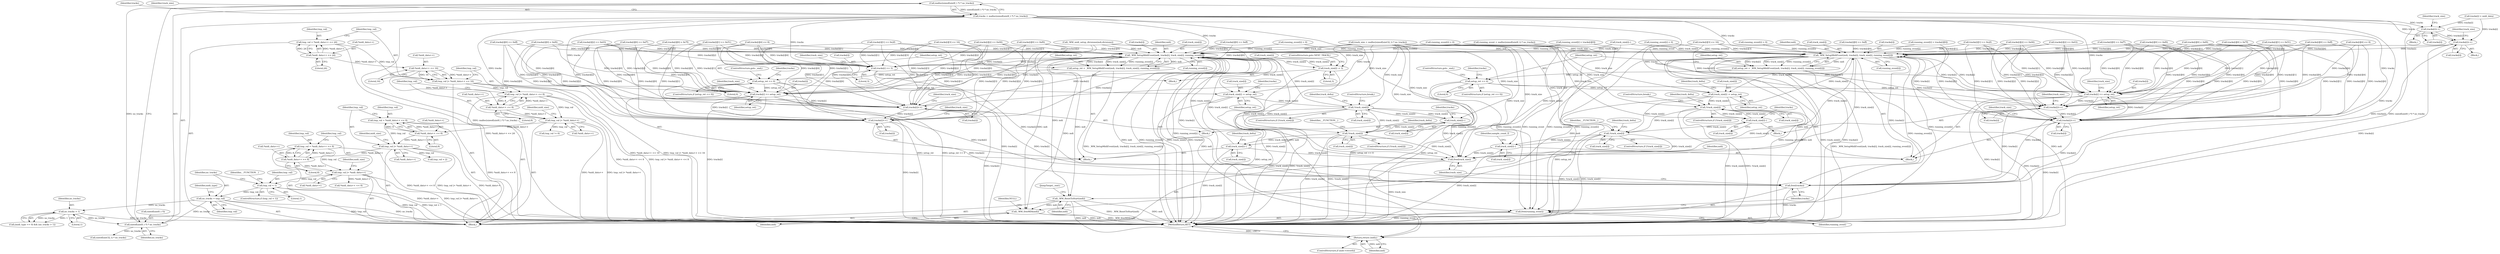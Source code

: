 digraph "0_wildmidi_660b513d99bced8783a4a5984ac2f742c74ebbdd_1@API" {
"1000398" [label="(Call,malloc(sizeof(uint8_t *) * no_tracks))"];
"1000399" [label="(Call,sizeof(uint8_t *) * no_tracks)"];
"1000337" [label="(Call,no_tracks = tmp_val)"];
"1000325" [label="(Call,tmp_val < 1)"];
"1000316" [label="(Call,tmp_val |= *midi_data++)"];
"1000309" [label="(Call,tmp_val = *midi_data++ << 8)"];
"1000311" [label="(Call,*midi_data++ << 8)"];
"1000285" [label="(Call,tmp_val |= *midi_data++)"];
"1000278" [label="(Call,tmp_val = *midi_data++ << 8)"];
"1000280" [label="(Call,*midi_data++ << 8)"];
"1000257" [label="(Call,tmp_val |= *midi_data++)"];
"1000250" [label="(Call,tmp_val |= *midi_data++ << 8)"];
"1000243" [label="(Call,tmp_val |= *midi_data++ << 16)"];
"1000236" [label="(Call,tmp_val = *midi_data++ << 24)"];
"1000238" [label="(Call,*midi_data++ << 24)"];
"1000245" [label="(Call,*midi_data++ << 16)"];
"1000252" [label="(Call,*midi_data++ << 8)"];
"1000345" [label="(Call,no_tracks > 1)"];
"1000396" [label="(Call,tracks = malloc(sizeof(uint8_t *) * no_tracks))"];
"1000617" [label="(Call,tracks[i]++)"];
"1000641" [label="(Call,tracks[i]++)"];
"1000784" [label="(Call,_WM_SetupMidiEvent(mdi, tracks[i], track_size[i], running_event[i]))"];
"1000782" [label="(Call,setup_ret = _WM_SetupMidiEvent(mdi, tracks[i], track_size[i], running_event[i]))"];
"1000796" [label="(Call,setup_ret == 0)"];
"1000955" [label="(Call,tracks[i] += setup_ret)"];
"1000997" [label="(Call,tracks[i]++)"];
"1001040" [label="(Call,tracks[i]++)"];
"1001519" [label="(Call,free(tracks))"];
"1000960" [label="(Call,track_size[i] -= setup_ret)"];
"1000976" [label="(Call,!track_size[i])"];
"1001001" [label="(Call,track_size[i]--)"];
"1001012" [label="(Call,!track_size[i])"];
"1001044" [label="(Call,track_size[i]--)"];
"1001521" [label="(Call,free(track_size))"];
"1000884" [label="(Call,tracks[i] += 3)"];
"1000889" [label="(Call,track_size[i] -= 3)"];
"1001508" [label="(Call,_WM_ResetToStart(mdi))"];
"1001527" [label="(Return,return (mdi);)"];
"1001529" [label="(Call,_WM_freeMDI(mdi))"];
"1001517" [label="(Call,free(running_event))"];
"1001147" [label="(Call,_WM_SetupMidiEvent(mdi, tracks[i], track_size[i], running_event[i]))"];
"1001145" [label="(Call,setup_ret = _WM_SetupMidiEvent(mdi, tracks[i], track_size[i], running_event[i]))"];
"1001159" [label="(Call,setup_ret == 0)"];
"1001306" [label="(Call,tracks[i] += setup_ret)"];
"1001353" [label="(Call,tracks[i]++)"];
"1001396" [label="(Call,tracks[i]++)"];
"1001311" [label="(Call,track_size[i] -= setup_ret)"];
"1001332" [label="(Call,!track_size[i])"];
"1001357" [label="(Call,track_size[i]--)"];
"1001368" [label="(Call,!track_size[i])"];
"1001400" [label="(Call,track_size[i]--)"];
"1000869" [label="(Call,tracks[i][2] == 0x00)"];
"1000263" [label="(Identifier,midi_size)"];
"1001519" [label="(Call,free(tracks))"];
"1001525" [label="(Identifier,mdi)"];
"1001160" [label="(Identifier,setup_ret)"];
"1001312" [label="(Call,track_size[i])"];
"1000249" [label="(Literal,16)"];
"1000245" [label="(Call,*midi_data++ << 16)"];
"1000393" [label="(Call,_WM_midi_setup_divisions(mdi,divisions))"];
"1000645" [label="(Call,track_size[i]--)"];
"1000960" [label="(Call,track_size[i] -= setup_ret)"];
"1001147" [label="(Call,_WM_SetupMidiEvent(mdi, tracks[i], track_size[i], running_event[i]))"];
"1000257" [label="(Call,tmp_val |= *midi_data++)"];
"1000250" [label="(Call,tmp_val |= *midi_data++ << 8)"];
"1001201" [label="(Call,tracks[i][0] == 0xf7)"];
"1000618" [label="(Call,tracks[i])"];
"1000280" [label="(Call,*midi_data++ << 8)"];
"1001520" [label="(Identifier,tracks)"];
"1000406" [label="(Call,sizeof(uint32_t) * no_tracks)"];
"1001148" [label="(Identifier,mdi)"];
"1001530" [label="(Identifier,mdi)"];
"1000266" [label="(Call,tmp_val != 6)"];
"1001152" [label="(Call,track_size[i])"];
"1001527" [label="(Return,return (mdi);)"];
"1001333" [label="(Call,track_size[i])"];
"1001358" [label="(Call,track_size[i])"];
"1000291" [label="(Identifier,midi_size)"];
"1000831" [label="(Call,tracks[i][0] == 0xf0)"];
"1001217" [label="(Call,tracks[i][0] == 0xff)"];
"1000281" [label="(Call,*midi_data++)"];
"1001149" [label="(Call,tracks[i])"];
"1001050" [label="(Identifier,track_delta)"];
"1000795" [label="(ControlStructure,if (setup_ret == 0))"];
"1001026" [label="(Identifier,track_delta)"];
"1000345" [label="(Call,no_tracks > 1)"];
"1000854" [label="(Call,tracks[i][0] == 0xff)"];
"1000396" [label="(Call,tracks = malloc(sizeof(uint8_t *) * no_tracks))"];
"1000398" [label="(Call,malloc(sizeof(uint8_t *) * no_tracks))"];
"1000312" [label="(Call,*midi_data++)"];
"1000239" [label="(Call,*midi_data++)"];
"1001257" [label="(Call,tracks[i][1] == 0x51)"];
"1000278" [label="(Call,tmp_val = *midi_data++ << 8)"];
"1000898" [label="(Call,tracks[i][0] == 0xff)"];
"1000964" [label="(Identifier,setup_ret)"];
"1001523" [label="(ControlStructure,if (mdi->reverb))"];
"1000327" [label="(Literal,1)"];
"1000876" [label="(Block,)"];
"1001400" [label="(Call,track_size[i]--)"];
"1000789" [label="(Call,track_size[i])"];
"1001405" [label="(Identifier,sample_count_f)"];
"1000805" [label="(Identifier,tracks)"];
"1001012" [label="(Call,!track_size[i])"];
"1000123" [label="(Block,)"];
"1001144" [label="(Block,)"];
"1000974" [label="(Block,)"];
"1001018" [label="(Identifier,__FUNCTION__)"];
"1001310" [label="(Identifier,setup_ret)"];
"1001509" [label="(Identifier,mdi)"];
"1000959" [label="(Identifier,setup_ret)"];
"1000243" [label="(Call,tmp_val |= *midi_data++ << 16)"];
"1000961" [label="(Call,track_size[i])"];
"1001264" [label="(Call,tracks[i][2] == 0x03)"];
"1001396" [label="(Call,tracks[i]++)"];
"1000913" [label="(Call,tracks[i][2] == 0x03)"];
"1001040" [label="(Call,tracks[i]++)"];
"1000294" [label="(Call,tmp_val > 2)"];
"1001521" [label="(Call,free(track_size))"];
"1001163" [label="(ControlStructure,goto _end;)"];
"1000782" [label="(Call,setup_ret = _WM_SetupMidiEvent(mdi, tracks[i], track_size[i], running_event[i]))"];
"1000286" [label="(Identifier,tmp_val)"];
"1000784" [label="(Call,_WM_SetupMidiEvent(mdi, tracks[i], track_size[i], running_event[i]))"];
"1000811" [label="(Call,tracks[i][0] < 0xf0)"];
"1001138" [label="(Call,running_event[i] = 0)"];
"1001354" [label="(Call,tracks[i])"];
"1001339" [label="(Identifier,track_delta)"];
"1001311" [label="(Call,track_size[i] -= setup_ret)"];
"1000647" [label="(Identifier,track_size)"];
"1000339" [label="(Identifier,tmp_val)"];
"1000236" [label="(Call,tmp_val = *midi_data++ << 24)"];
"1000309" [label="(Call,tmp_val = *midi_data++ << 8)"];
"1001155" [label="(Call,running_event[i])"];
"1000889" [label="(Call,track_size[i] -= 3)"];
"1001533" [label="(MethodReturn,RET)"];
"1000318" [label="(Call,*midi_data++)"];
"1000862" [label="(Call,tracks[i][1] == 0x2f)"];
"1000617" [label="(Call,tracks[i]++)"];
"1001528" [label="(Identifier,mdi)"];
"1001161" [label="(Literal,0)"];
"1000359" [label="(Call,*midi_data++ << 8)"];
"1000346" [label="(Identifier,no_tracks)"];
"1000399" [label="(Call,sizeof(uint8_t *) * no_tracks)"];
"1000284" [label="(Literal,8)"];
"1001307" [label="(Call,tracks[i])"];
"1000343" [label="(Identifier,midi_type)"];
"1000287" [label="(Call,*midi_data++)"];
"1001529" [label="(Call,_WM_freeMDI(mdi))"];
"1000259" [label="(Call,*midi_data++)"];
"1001397" [label="(Call,tracks[i])"];
"1001401" [label="(Call,track_size[i])"];
"1000797" [label="(Identifier,setup_ret)"];
"1001174" [label="(Call,tracks[i][0] < 0xf0)"];
"1000244" [label="(Identifier,tmp_val)"];
"1000237" [label="(Identifier,tmp_val)"];
"1000846" [label="(Call,running_event[i] = 0)"];
"1000906" [label="(Call,tracks[i][1] == 0x51)"];
"1001306" [label="(Call,tracks[i] += setup_ret)"];
"1000975" [label="(ControlStructure,if (!track_size[i]))"];
"1001045" [label="(Call,track_size[i])"];
"1001165" [label="(Call,tracks[i][0] > 0x7f)"];
"1000890" [label="(Call,track_size[i])"];
"1000251" [label="(Identifier,tmp_val)"];
"1001249" [label="(Call,tracks[i][0] == 0xff)"];
"1000324" [label="(ControlStructure,if (tmp_val < 1))"];
"1000403" [label="(Call,track_size = malloc(sizeof(uint32_t) * no_tracks))"];
"1001283" [label="(Call,tracks[i][4] << 8)"];
"1001159" [label="(Call,setup_ret == 0)"];
"1000792" [label="(Call,running_event[i])"];
"1001359" [label="(Identifier,track_size)"];
"1001041" [label="(Call,tracks[i])"];
"1000311" [label="(Call,*midi_data++ << 8)"];
"1001364" [label="(Identifier,tracks)"];
"1001368" [label="(Call,!track_size[i])"];
"1000424" [label="(Call,running_event = malloc(sizeof(uint8_t) * no_tracks))"];
"1001331" [label="(ControlStructure,if (!track_size[i]))"];
"1001001" [label="(Call,track_size[i]--)"];
"1000315" [label="(Literal,8)"];
"1000279" [label="(Identifier,tmp_val)"];
"1000317" [label="(Identifier,tmp_val)"];
"1000786" [label="(Call,tracks[i])"];
"1000800" [label="(ControlStructure,goto _end;)"];
"1000798" [label="(Literal,0)"];
"1001046" [label="(Identifier,track_size)"];
"1001275" [label="(Call,tracks[i][3] << 16)"];
"1000641" [label="(Call,tracks[i]++)"];
"1001510" [label="(JumpTarget,_end:)"];
"1000642" [label="(Call,tracks[i])"];
"1001044" [label="(Call,track_size[i]--)"];
"1000891" [label="(Identifier,track_size)"];
"1000256" [label="(Literal,8)"];
"1000330" [label="(Identifier,__FUNCTION__)"];
"1000338" [label="(Identifier,no_tracks)"];
"1000322" [label="(Identifier,midi_size)"];
"1000888" [label="(Literal,3)"];
"1000443" [label="(Block,)"];
"1000783" [label="(Identifier,setup_ret)"];
"1000956" [label="(Call,tracks[i])"];
"1001532" [label="(Identifier,NULL)"];
"1001313" [label="(Identifier,track_size)"];
"1000583" [label="(Call,running_event[i] = 0)"];
"1000600" [label="(Block,)"];
"1000310" [label="(Identifier,tmp_val)"];
"1001318" [label="(Identifier,track_delta)"];
"1000819" [label="(Call,running_event[i] = tracks[i][0])"];
"1001382" [label="(Identifier,track_delta)"];
"1001332" [label="(Call,!track_size[i])"];
"1001402" [label="(Identifier,track_size)"];
"1001146" [label="(Identifier,setup_ret)"];
"1000983" [label="(Identifier,track_delta)"];
"1001225" [label="(Call,tracks[i][1] == 0x2f)"];
"1000932" [label="(Call,tracks[i][4] << 8)"];
"1001002" [label="(Call,track_size[i])"];
"1000325" [label="(Call,tmp_val < 1)"];
"1000796" [label="(Call,setup_ret == 0)"];
"1000977" [label="(Call,track_size[i])"];
"1000253" [label="(Call,*midi_data++)"];
"1001336" [label="(ControlStructure,break;)"];
"1001315" [label="(Identifier,setup_ret)"];
"1001357" [label="(Call,track_size[i]--)"];
"1001517" [label="(Call,free(running_event))"];
"1001330" [label="(Block,)"];
"1001518" [label="(Identifier,running_event)"];
"1000246" [label="(Call,*midi_data++)"];
"1001168" [label="(Identifier,tracks)"];
"1000969" [label="(Identifier,tracks)"];
"1000397" [label="(Identifier,tracks)"];
"1000781" [label="(Block,)"];
"1000623" [label="(Identifier,track_size)"];
"1000976" [label="(Call,!track_size[i])"];
"1000326" [label="(Identifier,tmp_val)"];
"1001232" [label="(Call,tracks[i][2] == 0x00)"];
"1001367" [label="(ControlStructure,if (!track_size[i]))"];
"1000980" [label="(ControlStructure,break;)"];
"1000894" [label="(ControlStructure,goto NEXT_TRACK;)"];
"1000785" [label="(Identifier,mdi)"];
"1000562" [label="(Call,tracks[i] = midi_data)"];
"1001158" [label="(ControlStructure,if (setup_ret == 0))"];
"1000924" [label="(Call,tracks[i][3] << 16)"];
"1001194" [label="(Call,tracks[i][0] == 0xf0)"];
"1000402" [label="(Identifier,no_tracks)"];
"1000884" [label="(Call,tracks[i] += 3)"];
"1000893" [label="(Literal,3)"];
"1000838" [label="(Call,tracks[i][0] == 0xf7)"];
"1001013" [label="(Call,track_size[i])"];
"1001008" [label="(Identifier,tracks)"];
"1000242" [label="(Literal,24)"];
"1000802" [label="(Call,tracks[i][0] > 0x7f)"];
"1000962" [label="(Identifier,track_size)"];
"1000258" [label="(Identifier,tmp_val)"];
"1000885" [label="(Call,tracks[i])"];
"1000404" [label="(Identifier,track_size)"];
"1001508" [label="(Call,_WM_ResetToStart(mdi))"];
"1000341" [label="(Call,(midi_type == 0) && (no_tracks > 1))"];
"1001011" [label="(ControlStructure,if (!track_size[i]))"];
"1001374" [label="(Identifier,__FUNCTION__)"];
"1001182" [label="(Call,running_event[i] = tracks[i][0])"];
"1000238" [label="(Call,*midi_data++ << 24)"];
"1001353" [label="(Call,tracks[i]++)"];
"1000400" [label="(Call,sizeof(uint8_t *))"];
"1000337" [label="(Call,no_tracks = tmp_val)"];
"1000347" [label="(Literal,1)"];
"1001522" [label="(Identifier,track_size)"];
"1000316" [label="(Call,tmp_val |= *midi_data++)"];
"1000285" [label="(Call,tmp_val |= *midi_data++)"];
"1000997" [label="(Call,tracks[i]++)"];
"1000252" [label="(Call,*midi_data++ << 8)"];
"1001145" [label="(Call,setup_ret = _WM_SetupMidiEvent(mdi, tracks[i], track_size[i], running_event[i]))"];
"1001209" [label="(Call,running_event[i] = 0)"];
"1001369" [label="(Call,track_size[i])"];
"1000998" [label="(Call,tracks[i])"];
"1000955" [label="(Call,tracks[i] += setup_ret)"];
"1001003" [label="(Identifier,track_size)"];
"1000398" -> "1000396"  [label="AST: "];
"1000398" -> "1000399"  [label="CFG: "];
"1000399" -> "1000398"  [label="AST: "];
"1000396" -> "1000398"  [label="CFG: "];
"1000398" -> "1001533"  [label="DDG: sizeof(uint8_t *) * no_tracks"];
"1000398" -> "1000396"  [label="DDG: sizeof(uint8_t *) * no_tracks"];
"1000399" -> "1000398"  [label="DDG: no_tracks"];
"1000399" -> "1000402"  [label="CFG: "];
"1000400" -> "1000399"  [label="AST: "];
"1000402" -> "1000399"  [label="AST: "];
"1000337" -> "1000399"  [label="DDG: no_tracks"];
"1000345" -> "1000399"  [label="DDG: no_tracks"];
"1000399" -> "1000406"  [label="DDG: no_tracks"];
"1000337" -> "1000123"  [label="AST: "];
"1000337" -> "1000339"  [label="CFG: "];
"1000338" -> "1000337"  [label="AST: "];
"1000339" -> "1000337"  [label="AST: "];
"1000343" -> "1000337"  [label="CFG: "];
"1000337" -> "1001533"  [label="DDG: tmp_val"];
"1000337" -> "1001533"  [label="DDG: no_tracks"];
"1000325" -> "1000337"  [label="DDG: tmp_val"];
"1000337" -> "1000345"  [label="DDG: no_tracks"];
"1000325" -> "1000324"  [label="AST: "];
"1000325" -> "1000327"  [label="CFG: "];
"1000326" -> "1000325"  [label="AST: "];
"1000327" -> "1000325"  [label="AST: "];
"1000330" -> "1000325"  [label="CFG: "];
"1000338" -> "1000325"  [label="CFG: "];
"1000325" -> "1001533"  [label="DDG: tmp_val"];
"1000325" -> "1001533"  [label="DDG: tmp_val < 1"];
"1000316" -> "1000325"  [label="DDG: tmp_val"];
"1000316" -> "1000123"  [label="AST: "];
"1000316" -> "1000318"  [label="CFG: "];
"1000317" -> "1000316"  [label="AST: "];
"1000318" -> "1000316"  [label="AST: "];
"1000322" -> "1000316"  [label="CFG: "];
"1000316" -> "1001533"  [label="DDG: *midi_data++"];
"1000316" -> "1001533"  [label="DDG: tmp_val |= *midi_data++"];
"1000309" -> "1000316"  [label="DDG: tmp_val"];
"1000311" -> "1000316"  [label="DDG: *midi_data++"];
"1000316" -> "1000359"  [label="DDG: *midi_data++"];
"1000309" -> "1000123"  [label="AST: "];
"1000309" -> "1000311"  [label="CFG: "];
"1000310" -> "1000309"  [label="AST: "];
"1000311" -> "1000309"  [label="AST: "];
"1000317" -> "1000309"  [label="CFG: "];
"1000309" -> "1001533"  [label="DDG: *midi_data++ << 8"];
"1000311" -> "1000309"  [label="DDG: *midi_data++"];
"1000311" -> "1000309"  [label="DDG: 8"];
"1000311" -> "1000315"  [label="CFG: "];
"1000312" -> "1000311"  [label="AST: "];
"1000315" -> "1000311"  [label="AST: "];
"1000285" -> "1000311"  [label="DDG: *midi_data++"];
"1000285" -> "1000123"  [label="AST: "];
"1000285" -> "1000287"  [label="CFG: "];
"1000286" -> "1000285"  [label="AST: "];
"1000287" -> "1000285"  [label="AST: "];
"1000291" -> "1000285"  [label="CFG: "];
"1000285" -> "1001533"  [label="DDG: tmp_val |= *midi_data++"];
"1000285" -> "1001533"  [label="DDG: *midi_data++"];
"1000278" -> "1000285"  [label="DDG: tmp_val"];
"1000280" -> "1000285"  [label="DDG: *midi_data++"];
"1000285" -> "1000294"  [label="DDG: tmp_val"];
"1000278" -> "1000123"  [label="AST: "];
"1000278" -> "1000280"  [label="CFG: "];
"1000279" -> "1000278"  [label="AST: "];
"1000280" -> "1000278"  [label="AST: "];
"1000286" -> "1000278"  [label="CFG: "];
"1000278" -> "1001533"  [label="DDG: *midi_data++ << 8"];
"1000280" -> "1000278"  [label="DDG: *midi_data++"];
"1000280" -> "1000278"  [label="DDG: 8"];
"1000280" -> "1000284"  [label="CFG: "];
"1000281" -> "1000280"  [label="AST: "];
"1000284" -> "1000280"  [label="AST: "];
"1000257" -> "1000280"  [label="DDG: *midi_data++"];
"1000257" -> "1000123"  [label="AST: "];
"1000257" -> "1000259"  [label="CFG: "];
"1000258" -> "1000257"  [label="AST: "];
"1000259" -> "1000257"  [label="AST: "];
"1000263" -> "1000257"  [label="CFG: "];
"1000257" -> "1001533"  [label="DDG: *midi_data++"];
"1000257" -> "1001533"  [label="DDG: tmp_val |= *midi_data++"];
"1000250" -> "1000257"  [label="DDG: tmp_val"];
"1000252" -> "1000257"  [label="DDG: *midi_data++"];
"1000257" -> "1000266"  [label="DDG: tmp_val"];
"1000250" -> "1000123"  [label="AST: "];
"1000250" -> "1000252"  [label="CFG: "];
"1000251" -> "1000250"  [label="AST: "];
"1000252" -> "1000250"  [label="AST: "];
"1000258" -> "1000250"  [label="CFG: "];
"1000250" -> "1001533"  [label="DDG: *midi_data++ << 8"];
"1000250" -> "1001533"  [label="DDG: tmp_val |= *midi_data++ << 8"];
"1000243" -> "1000250"  [label="DDG: tmp_val"];
"1000252" -> "1000250"  [label="DDG: *midi_data++"];
"1000252" -> "1000250"  [label="DDG: 8"];
"1000243" -> "1000123"  [label="AST: "];
"1000243" -> "1000245"  [label="CFG: "];
"1000244" -> "1000243"  [label="AST: "];
"1000245" -> "1000243"  [label="AST: "];
"1000251" -> "1000243"  [label="CFG: "];
"1000243" -> "1001533"  [label="DDG: *midi_data++ << 16"];
"1000243" -> "1001533"  [label="DDG: tmp_val |= *midi_data++ << 16"];
"1000236" -> "1000243"  [label="DDG: tmp_val"];
"1000245" -> "1000243"  [label="DDG: *midi_data++"];
"1000245" -> "1000243"  [label="DDG: 16"];
"1000236" -> "1000123"  [label="AST: "];
"1000236" -> "1000238"  [label="CFG: "];
"1000237" -> "1000236"  [label="AST: "];
"1000238" -> "1000236"  [label="AST: "];
"1000244" -> "1000236"  [label="CFG: "];
"1000236" -> "1001533"  [label="DDG: *midi_data++ << 24"];
"1000238" -> "1000236"  [label="DDG: *midi_data++"];
"1000238" -> "1000236"  [label="DDG: 24"];
"1000238" -> "1000242"  [label="CFG: "];
"1000239" -> "1000238"  [label="AST: "];
"1000242" -> "1000238"  [label="AST: "];
"1000238" -> "1000245"  [label="DDG: *midi_data++"];
"1000245" -> "1000249"  [label="CFG: "];
"1000246" -> "1000245"  [label="AST: "];
"1000249" -> "1000245"  [label="AST: "];
"1000245" -> "1000252"  [label="DDG: *midi_data++"];
"1000252" -> "1000256"  [label="CFG: "];
"1000253" -> "1000252"  [label="AST: "];
"1000256" -> "1000252"  [label="AST: "];
"1000345" -> "1000341"  [label="AST: "];
"1000345" -> "1000347"  [label="CFG: "];
"1000346" -> "1000345"  [label="AST: "];
"1000347" -> "1000345"  [label="AST: "];
"1000341" -> "1000345"  [label="CFG: "];
"1000345" -> "1001533"  [label="DDG: no_tracks"];
"1000345" -> "1000341"  [label="DDG: no_tracks"];
"1000345" -> "1000341"  [label="DDG: 1"];
"1000396" -> "1000123"  [label="AST: "];
"1000397" -> "1000396"  [label="AST: "];
"1000404" -> "1000396"  [label="CFG: "];
"1000396" -> "1001533"  [label="DDG: malloc(sizeof(uint8_t *) * no_tracks)"];
"1000396" -> "1000617"  [label="DDG: tracks"];
"1000396" -> "1000641"  [label="DDG: tracks"];
"1000396" -> "1000784"  [label="DDG: tracks"];
"1000396" -> "1000884"  [label="DDG: tracks"];
"1000396" -> "1000955"  [label="DDG: tracks"];
"1000396" -> "1000997"  [label="DDG: tracks"];
"1000396" -> "1001040"  [label="DDG: tracks"];
"1000396" -> "1001147"  [label="DDG: tracks"];
"1000396" -> "1001306"  [label="DDG: tracks"];
"1000396" -> "1001353"  [label="DDG: tracks"];
"1000396" -> "1001396"  [label="DDG: tracks"];
"1000396" -> "1001519"  [label="DDG: tracks"];
"1000617" -> "1000600"  [label="AST: "];
"1000617" -> "1000618"  [label="CFG: "];
"1000618" -> "1000617"  [label="AST: "];
"1000623" -> "1000617"  [label="CFG: "];
"1000562" -> "1000617"  [label="DDG: tracks[i]"];
"1000617" -> "1000641"  [label="DDG: tracks[i]"];
"1000641" -> "1000443"  [label="AST: "];
"1000641" -> "1000642"  [label="CFG: "];
"1000642" -> "1000641"  [label="AST: "];
"1000647" -> "1000641"  [label="CFG: "];
"1000641" -> "1001533"  [label="DDG: tracks[i]"];
"1000562" -> "1000641"  [label="DDG: tracks[i]"];
"1000641" -> "1000784"  [label="DDG: tracks[i]"];
"1000641" -> "1001147"  [label="DDG: tracks[i]"];
"1000641" -> "1001519"  [label="DDG: tracks[i]"];
"1000784" -> "1000782"  [label="AST: "];
"1000784" -> "1000792"  [label="CFG: "];
"1000785" -> "1000784"  [label="AST: "];
"1000786" -> "1000784"  [label="AST: "];
"1000789" -> "1000784"  [label="AST: "];
"1000792" -> "1000784"  [label="AST: "];
"1000782" -> "1000784"  [label="CFG: "];
"1000784" -> "1001533"  [label="DDG: mdi"];
"1000784" -> "1001533"  [label="DDG: running_event[i]"];
"1000784" -> "1001533"  [label="DDG: track_size[i]"];
"1000784" -> "1001533"  [label="DDG: tracks[i]"];
"1000784" -> "1000782"  [label="DDG: mdi"];
"1000784" -> "1000782"  [label="DDG: tracks[i]"];
"1000784" -> "1000782"  [label="DDG: track_size[i]"];
"1000784" -> "1000782"  [label="DDG: running_event[i]"];
"1000393" -> "1000784"  [label="DDG: mdi"];
"1000802" -> "1000784"  [label="DDG: tracks[i][0]"];
"1000997" -> "1000784"  [label="DDG: tracks[i]"];
"1000869" -> "1000784"  [label="DDG: tracks[i][2]"];
"1000924" -> "1000784"  [label="DDG: tracks[i][3]"];
"1000884" -> "1000784"  [label="DDG: tracks[i]"];
"1000831" -> "1000784"  [label="DDG: tracks[i][0]"];
"1000862" -> "1000784"  [label="DDG: tracks[i][1]"];
"1000955" -> "1000784"  [label="DDG: tracks[i]"];
"1001040" -> "1000784"  [label="DDG: tracks[i]"];
"1000898" -> "1000784"  [label="DDG: tracks[i][0]"];
"1000906" -> "1000784"  [label="DDG: tracks[i][1]"];
"1000854" -> "1000784"  [label="DDG: tracks[i][0]"];
"1000932" -> "1000784"  [label="DDG: tracks[i][4]"];
"1000838" -> "1000784"  [label="DDG: tracks[i][0]"];
"1000913" -> "1000784"  [label="DDG: tracks[i][2]"];
"1000811" -> "1000784"  [label="DDG: tracks[i][0]"];
"1000645" -> "1000784"  [label="DDG: track_size[i]"];
"1001044" -> "1000784"  [label="DDG: track_size[i]"];
"1000403" -> "1000784"  [label="DDG: track_size"];
"1000976" -> "1000784"  [label="DDG: track_size[i]"];
"1000889" -> "1000784"  [label="DDG: track_size[i]"];
"1000819" -> "1000784"  [label="DDG: running_event[i]"];
"1000583" -> "1000784"  [label="DDG: running_event[i]"];
"1000424" -> "1000784"  [label="DDG: running_event"];
"1000846" -> "1000784"  [label="DDG: running_event[i]"];
"1000784" -> "1000884"  [label="DDG: tracks[i]"];
"1000784" -> "1000889"  [label="DDG: track_size[i]"];
"1000784" -> "1000955"  [label="DDG: tracks[i]"];
"1000784" -> "1000960"  [label="DDG: track_size[i]"];
"1000784" -> "1001508"  [label="DDG: mdi"];
"1000784" -> "1001517"  [label="DDG: running_event[i]"];
"1000784" -> "1001519"  [label="DDG: tracks[i]"];
"1000784" -> "1001521"  [label="DDG: track_size[i]"];
"1000784" -> "1001527"  [label="DDG: mdi"];
"1000784" -> "1001529"  [label="DDG: mdi"];
"1000782" -> "1000781"  [label="AST: "];
"1000783" -> "1000782"  [label="AST: "];
"1000797" -> "1000782"  [label="CFG: "];
"1000782" -> "1001533"  [label="DDG: _WM_SetupMidiEvent(mdi, tracks[i], track_size[i], running_event[i])"];
"1000782" -> "1000796"  [label="DDG: setup_ret"];
"1000796" -> "1000795"  [label="AST: "];
"1000796" -> "1000798"  [label="CFG: "];
"1000797" -> "1000796"  [label="AST: "];
"1000798" -> "1000796"  [label="AST: "];
"1000800" -> "1000796"  [label="CFG: "];
"1000805" -> "1000796"  [label="CFG: "];
"1000796" -> "1001533"  [label="DDG: setup_ret == 0"];
"1000796" -> "1001533"  [label="DDG: setup_ret"];
"1000796" -> "1000955"  [label="DDG: setup_ret"];
"1000796" -> "1000960"  [label="DDG: setup_ret"];
"1000955" -> "1000781"  [label="AST: "];
"1000955" -> "1000959"  [label="CFG: "];
"1000956" -> "1000955"  [label="AST: "];
"1000959" -> "1000955"  [label="AST: "];
"1000962" -> "1000955"  [label="CFG: "];
"1000955" -> "1001533"  [label="DDG: tracks[i]"];
"1000802" -> "1000955"  [label="DDG: tracks[i][0]"];
"1000869" -> "1000955"  [label="DDG: tracks[i][2]"];
"1000924" -> "1000955"  [label="DDG: tracks[i][3]"];
"1000831" -> "1000955"  [label="DDG: tracks[i][0]"];
"1000932" -> "1000955"  [label="DDG: tracks[i][4]"];
"1000862" -> "1000955"  [label="DDG: tracks[i][1]"];
"1000898" -> "1000955"  [label="DDG: tracks[i][0]"];
"1000906" -> "1000955"  [label="DDG: tracks[i][1]"];
"1000838" -> "1000955"  [label="DDG: tracks[i][0]"];
"1000913" -> "1000955"  [label="DDG: tracks[i][2]"];
"1000811" -> "1000955"  [label="DDG: tracks[i][0]"];
"1000955" -> "1000997"  [label="DDG: tracks[i]"];
"1000955" -> "1001040"  [label="DDG: tracks[i]"];
"1000955" -> "1001519"  [label="DDG: tracks[i]"];
"1000997" -> "1000974"  [label="AST: "];
"1000997" -> "1000998"  [label="CFG: "];
"1000998" -> "1000997"  [label="AST: "];
"1001003" -> "1000997"  [label="CFG: "];
"1000997" -> "1001533"  [label="DDG: tracks[i]"];
"1000802" -> "1000997"  [label="DDG: tracks[i][0]"];
"1000869" -> "1000997"  [label="DDG: tracks[i][2]"];
"1000924" -> "1000997"  [label="DDG: tracks[i][3]"];
"1000831" -> "1000997"  [label="DDG: tracks[i][0]"];
"1000932" -> "1000997"  [label="DDG: tracks[i][4]"];
"1000862" -> "1000997"  [label="DDG: tracks[i][1]"];
"1000898" -> "1000997"  [label="DDG: tracks[i][0]"];
"1000906" -> "1000997"  [label="DDG: tracks[i][1]"];
"1000838" -> "1000997"  [label="DDG: tracks[i][0]"];
"1000913" -> "1000997"  [label="DDG: tracks[i][2]"];
"1000811" -> "1000997"  [label="DDG: tracks[i][0]"];
"1000997" -> "1001040"  [label="DDG: tracks[i]"];
"1000997" -> "1001519"  [label="DDG: tracks[i]"];
"1001040" -> "1000781"  [label="AST: "];
"1001040" -> "1001041"  [label="CFG: "];
"1001041" -> "1001040"  [label="AST: "];
"1001046" -> "1001040"  [label="CFG: "];
"1001040" -> "1001533"  [label="DDG: tracks[i]"];
"1000802" -> "1001040"  [label="DDG: tracks[i][0]"];
"1000869" -> "1001040"  [label="DDG: tracks[i][2]"];
"1000924" -> "1001040"  [label="DDG: tracks[i][3]"];
"1000831" -> "1001040"  [label="DDG: tracks[i][0]"];
"1000932" -> "1001040"  [label="DDG: tracks[i][4]"];
"1000862" -> "1001040"  [label="DDG: tracks[i][1]"];
"1000898" -> "1001040"  [label="DDG: tracks[i][0]"];
"1000906" -> "1001040"  [label="DDG: tracks[i][1]"];
"1000838" -> "1001040"  [label="DDG: tracks[i][0]"];
"1000913" -> "1001040"  [label="DDG: tracks[i][2]"];
"1000811" -> "1001040"  [label="DDG: tracks[i][0]"];
"1001040" -> "1001519"  [label="DDG: tracks[i]"];
"1001519" -> "1000123"  [label="AST: "];
"1001519" -> "1001520"  [label="CFG: "];
"1001520" -> "1001519"  [label="AST: "];
"1001522" -> "1001519"  [label="CFG: "];
"1001519" -> "1001533"  [label="DDG: tracks"];
"1000884" -> "1001519"  [label="DDG: tracks[i]"];
"1001306" -> "1001519"  [label="DDG: tracks[i]"];
"1001353" -> "1001519"  [label="DDG: tracks[i]"];
"1001396" -> "1001519"  [label="DDG: tracks[i]"];
"1001147" -> "1001519"  [label="DDG: tracks[i]"];
"1000960" -> "1000781"  [label="AST: "];
"1000960" -> "1000964"  [label="CFG: "];
"1000961" -> "1000960"  [label="AST: "];
"1000964" -> "1000960"  [label="AST: "];
"1000969" -> "1000960"  [label="CFG: "];
"1000960" -> "1001533"  [label="DDG: setup_ret"];
"1000403" -> "1000960"  [label="DDG: track_size"];
"1000960" -> "1000976"  [label="DDG: track_size[i]"];
"1000960" -> "1001012"  [label="DDG: track_size[i]"];
"1000976" -> "1000975"  [label="AST: "];
"1000976" -> "1000977"  [label="CFG: "];
"1000977" -> "1000976"  [label="AST: "];
"1000980" -> "1000976"  [label="CFG: "];
"1000983" -> "1000976"  [label="CFG: "];
"1000976" -> "1001533"  [label="DDG: track_size[i]"];
"1000976" -> "1001533"  [label="DDG: !track_size[i]"];
"1000403" -> "1000976"  [label="DDG: track_size"];
"1001001" -> "1000976"  [label="DDG: track_size[i]"];
"1000976" -> "1001001"  [label="DDG: track_size[i]"];
"1000976" -> "1001012"  [label="DDG: track_size[i]"];
"1000976" -> "1001521"  [label="DDG: track_size[i]"];
"1001001" -> "1000974"  [label="AST: "];
"1001001" -> "1001002"  [label="CFG: "];
"1001002" -> "1001001"  [label="AST: "];
"1001008" -> "1001001"  [label="CFG: "];
"1000403" -> "1001001"  [label="DDG: track_size"];
"1001001" -> "1001012"  [label="DDG: track_size[i]"];
"1001012" -> "1001011"  [label="AST: "];
"1001012" -> "1001013"  [label="CFG: "];
"1001013" -> "1001012"  [label="AST: "];
"1001018" -> "1001012"  [label="CFG: "];
"1001026" -> "1001012"  [label="CFG: "];
"1001012" -> "1001533"  [label="DDG: !track_size[i]"];
"1001012" -> "1001533"  [label="DDG: track_size[i]"];
"1000403" -> "1001012"  [label="DDG: track_size"];
"1001012" -> "1001044"  [label="DDG: track_size[i]"];
"1001012" -> "1001521"  [label="DDG: track_size[i]"];
"1001044" -> "1000781"  [label="AST: "];
"1001044" -> "1001045"  [label="CFG: "];
"1001045" -> "1001044"  [label="AST: "];
"1001050" -> "1001044"  [label="CFG: "];
"1001044" -> "1001533"  [label="DDG: track_size[i]"];
"1000403" -> "1001044"  [label="DDG: track_size"];
"1001044" -> "1001521"  [label="DDG: track_size[i]"];
"1001521" -> "1000123"  [label="AST: "];
"1001521" -> "1001522"  [label="CFG: "];
"1001522" -> "1001521"  [label="AST: "];
"1001525" -> "1001521"  [label="CFG: "];
"1001521" -> "1001533"  [label="DDG: track_size"];
"1001332" -> "1001521"  [label="DDG: track_size[i]"];
"1000645" -> "1001521"  [label="DDG: track_size[i]"];
"1000403" -> "1001521"  [label="DDG: track_size"];
"1001147" -> "1001521"  [label="DDG: track_size[i]"];
"1001400" -> "1001521"  [label="DDG: track_size[i]"];
"1001368" -> "1001521"  [label="DDG: track_size[i]"];
"1000889" -> "1001521"  [label="DDG: track_size[i]"];
"1000884" -> "1000876"  [label="AST: "];
"1000884" -> "1000888"  [label="CFG: "];
"1000885" -> "1000884"  [label="AST: "];
"1000888" -> "1000884"  [label="AST: "];
"1000891" -> "1000884"  [label="CFG: "];
"1000884" -> "1001533"  [label="DDG: tracks[i]"];
"1000869" -> "1000884"  [label="DDG: tracks[i][2]"];
"1000924" -> "1000884"  [label="DDG: tracks[i][3]"];
"1000906" -> "1000884"  [label="DDG: tracks[i][1]"];
"1000862" -> "1000884"  [label="DDG: tracks[i][1]"];
"1000913" -> "1000884"  [label="DDG: tracks[i][2]"];
"1000854" -> "1000884"  [label="DDG: tracks[i][0]"];
"1000932" -> "1000884"  [label="DDG: tracks[i][4]"];
"1000889" -> "1000876"  [label="AST: "];
"1000889" -> "1000893"  [label="CFG: "];
"1000890" -> "1000889"  [label="AST: "];
"1000893" -> "1000889"  [label="AST: "];
"1000894" -> "1000889"  [label="CFG: "];
"1000889" -> "1001533"  [label="DDG: track_size[i]"];
"1000403" -> "1000889"  [label="DDG: track_size"];
"1001508" -> "1000123"  [label="AST: "];
"1001508" -> "1001509"  [label="CFG: "];
"1001509" -> "1001508"  [label="AST: "];
"1001510" -> "1001508"  [label="CFG: "];
"1001508" -> "1001533"  [label="DDG: mdi"];
"1001508" -> "1001533"  [label="DDG: _WM_ResetToStart(mdi)"];
"1000393" -> "1001508"  [label="DDG: mdi"];
"1001147" -> "1001508"  [label="DDG: mdi"];
"1001508" -> "1001527"  [label="DDG: mdi"];
"1001508" -> "1001529"  [label="DDG: mdi"];
"1001527" -> "1001523"  [label="AST: "];
"1001527" -> "1001528"  [label="CFG: "];
"1001528" -> "1001527"  [label="AST: "];
"1001533" -> "1001527"  [label="CFG: "];
"1001527" -> "1001533"  [label="DDG: <RET>"];
"1001528" -> "1001527"  [label="DDG: mdi"];
"1000393" -> "1001527"  [label="DDG: mdi"];
"1001147" -> "1001527"  [label="DDG: mdi"];
"1001529" -> "1000123"  [label="AST: "];
"1001529" -> "1001530"  [label="CFG: "];
"1001530" -> "1001529"  [label="AST: "];
"1001532" -> "1001529"  [label="CFG: "];
"1001529" -> "1001533"  [label="DDG: mdi"];
"1001529" -> "1001533"  [label="DDG: _WM_freeMDI(mdi)"];
"1000393" -> "1001529"  [label="DDG: mdi"];
"1001147" -> "1001529"  [label="DDG: mdi"];
"1001517" -> "1000123"  [label="AST: "];
"1001517" -> "1001518"  [label="CFG: "];
"1001518" -> "1001517"  [label="AST: "];
"1001520" -> "1001517"  [label="CFG: "];
"1001517" -> "1001533"  [label="DDG: running_event"];
"1000819" -> "1001517"  [label="DDG: running_event[i]"];
"1000583" -> "1001517"  [label="DDG: running_event[i]"];
"1000424" -> "1001517"  [label="DDG: running_event"];
"1001182" -> "1001517"  [label="DDG: running_event[i]"];
"1000846" -> "1001517"  [label="DDG: running_event[i]"];
"1001209" -> "1001517"  [label="DDG: running_event[i]"];
"1001147" -> "1001517"  [label="DDG: running_event[i]"];
"1001147" -> "1001145"  [label="AST: "];
"1001147" -> "1001155"  [label="CFG: "];
"1001148" -> "1001147"  [label="AST: "];
"1001149" -> "1001147"  [label="AST: "];
"1001152" -> "1001147"  [label="AST: "];
"1001155" -> "1001147"  [label="AST: "];
"1001145" -> "1001147"  [label="CFG: "];
"1001147" -> "1001533"  [label="DDG: running_event[i]"];
"1001147" -> "1001533"  [label="DDG: mdi"];
"1001147" -> "1001533"  [label="DDG: track_size[i]"];
"1001147" -> "1001533"  [label="DDG: tracks[i]"];
"1001147" -> "1001145"  [label="DDG: mdi"];
"1001147" -> "1001145"  [label="DDG: tracks[i]"];
"1001147" -> "1001145"  [label="DDG: track_size[i]"];
"1001147" -> "1001145"  [label="DDG: running_event[i]"];
"1000393" -> "1001147"  [label="DDG: mdi"];
"1001264" -> "1001147"  [label="DDG: tracks[i][2]"];
"1001165" -> "1001147"  [label="DDG: tracks[i][0]"];
"1001257" -> "1001147"  [label="DDG: tracks[i][1]"];
"1001217" -> "1001147"  [label="DDG: tracks[i][0]"];
"1001232" -> "1001147"  [label="DDG: tracks[i][2]"];
"1001201" -> "1001147"  [label="DDG: tracks[i][0]"];
"1001275" -> "1001147"  [label="DDG: tracks[i][3]"];
"1001249" -> "1001147"  [label="DDG: tracks[i][0]"];
"1001306" -> "1001147"  [label="DDG: tracks[i]"];
"1001225" -> "1001147"  [label="DDG: tracks[i][1]"];
"1001283" -> "1001147"  [label="DDG: tracks[i][4]"];
"1001194" -> "1001147"  [label="DDG: tracks[i][0]"];
"1001353" -> "1001147"  [label="DDG: tracks[i]"];
"1001396" -> "1001147"  [label="DDG: tracks[i]"];
"1001174" -> "1001147"  [label="DDG: tracks[i][0]"];
"1001332" -> "1001147"  [label="DDG: track_size[i]"];
"1000645" -> "1001147"  [label="DDG: track_size[i]"];
"1000403" -> "1001147"  [label="DDG: track_size"];
"1001400" -> "1001147"  [label="DDG: track_size[i]"];
"1001138" -> "1001147"  [label="DDG: running_event[i]"];
"1000424" -> "1001147"  [label="DDG: running_event"];
"1001182" -> "1001147"  [label="DDG: running_event[i]"];
"1001209" -> "1001147"  [label="DDG: running_event[i]"];
"1001147" -> "1001306"  [label="DDG: tracks[i]"];
"1001147" -> "1001311"  [label="DDG: track_size[i]"];
"1001145" -> "1001144"  [label="AST: "];
"1001146" -> "1001145"  [label="AST: "];
"1001160" -> "1001145"  [label="CFG: "];
"1001145" -> "1001533"  [label="DDG: _WM_SetupMidiEvent(mdi, tracks[i], track_size[i], running_event[i])"];
"1001145" -> "1001159"  [label="DDG: setup_ret"];
"1001159" -> "1001158"  [label="AST: "];
"1001159" -> "1001161"  [label="CFG: "];
"1001160" -> "1001159"  [label="AST: "];
"1001161" -> "1001159"  [label="AST: "];
"1001163" -> "1001159"  [label="CFG: "];
"1001168" -> "1001159"  [label="CFG: "];
"1001159" -> "1001533"  [label="DDG: setup_ret"];
"1001159" -> "1001533"  [label="DDG: setup_ret == 0"];
"1001159" -> "1001306"  [label="DDG: setup_ret"];
"1001159" -> "1001311"  [label="DDG: setup_ret"];
"1001306" -> "1001144"  [label="AST: "];
"1001306" -> "1001310"  [label="CFG: "];
"1001307" -> "1001306"  [label="AST: "];
"1001310" -> "1001306"  [label="AST: "];
"1001313" -> "1001306"  [label="CFG: "];
"1001306" -> "1001533"  [label="DDG: tracks[i]"];
"1001264" -> "1001306"  [label="DDG: tracks[i][2]"];
"1001165" -> "1001306"  [label="DDG: tracks[i][0]"];
"1001257" -> "1001306"  [label="DDG: tracks[i][1]"];
"1001232" -> "1001306"  [label="DDG: tracks[i][2]"];
"1001201" -> "1001306"  [label="DDG: tracks[i][0]"];
"1001275" -> "1001306"  [label="DDG: tracks[i][3]"];
"1001249" -> "1001306"  [label="DDG: tracks[i][0]"];
"1001225" -> "1001306"  [label="DDG: tracks[i][1]"];
"1001283" -> "1001306"  [label="DDG: tracks[i][4]"];
"1001194" -> "1001306"  [label="DDG: tracks[i][0]"];
"1001174" -> "1001306"  [label="DDG: tracks[i][0]"];
"1001306" -> "1001353"  [label="DDG: tracks[i]"];
"1001306" -> "1001396"  [label="DDG: tracks[i]"];
"1001353" -> "1001330"  [label="AST: "];
"1001353" -> "1001354"  [label="CFG: "];
"1001354" -> "1001353"  [label="AST: "];
"1001359" -> "1001353"  [label="CFG: "];
"1001353" -> "1001533"  [label="DDG: tracks[i]"];
"1001264" -> "1001353"  [label="DDG: tracks[i][2]"];
"1001165" -> "1001353"  [label="DDG: tracks[i][0]"];
"1001257" -> "1001353"  [label="DDG: tracks[i][1]"];
"1001232" -> "1001353"  [label="DDG: tracks[i][2]"];
"1001201" -> "1001353"  [label="DDG: tracks[i][0]"];
"1001275" -> "1001353"  [label="DDG: tracks[i][3]"];
"1001249" -> "1001353"  [label="DDG: tracks[i][0]"];
"1001225" -> "1001353"  [label="DDG: tracks[i][1]"];
"1001283" -> "1001353"  [label="DDG: tracks[i][4]"];
"1001194" -> "1001353"  [label="DDG: tracks[i][0]"];
"1001174" -> "1001353"  [label="DDG: tracks[i][0]"];
"1001353" -> "1001396"  [label="DDG: tracks[i]"];
"1001396" -> "1001144"  [label="AST: "];
"1001396" -> "1001397"  [label="CFG: "];
"1001397" -> "1001396"  [label="AST: "];
"1001402" -> "1001396"  [label="CFG: "];
"1001396" -> "1001533"  [label="DDG: tracks[i]"];
"1001264" -> "1001396"  [label="DDG: tracks[i][2]"];
"1001165" -> "1001396"  [label="DDG: tracks[i][0]"];
"1001257" -> "1001396"  [label="DDG: tracks[i][1]"];
"1001232" -> "1001396"  [label="DDG: tracks[i][2]"];
"1001201" -> "1001396"  [label="DDG: tracks[i][0]"];
"1001275" -> "1001396"  [label="DDG: tracks[i][3]"];
"1001249" -> "1001396"  [label="DDG: tracks[i][0]"];
"1001225" -> "1001396"  [label="DDG: tracks[i][1]"];
"1001283" -> "1001396"  [label="DDG: tracks[i][4]"];
"1001194" -> "1001396"  [label="DDG: tracks[i][0]"];
"1001174" -> "1001396"  [label="DDG: tracks[i][0]"];
"1001311" -> "1001144"  [label="AST: "];
"1001311" -> "1001315"  [label="CFG: "];
"1001312" -> "1001311"  [label="AST: "];
"1001315" -> "1001311"  [label="AST: "];
"1001318" -> "1001311"  [label="CFG: "];
"1001311" -> "1001533"  [label="DDG: setup_ret"];
"1000403" -> "1001311"  [label="DDG: track_size"];
"1001311" -> "1001332"  [label="DDG: track_size[i]"];
"1001311" -> "1001368"  [label="DDG: track_size[i]"];
"1001332" -> "1001331"  [label="AST: "];
"1001332" -> "1001333"  [label="CFG: "];
"1001333" -> "1001332"  [label="AST: "];
"1001336" -> "1001332"  [label="CFG: "];
"1001339" -> "1001332"  [label="CFG: "];
"1001332" -> "1001533"  [label="DDG: track_size[i]"];
"1001332" -> "1001533"  [label="DDG: !track_size[i]"];
"1000403" -> "1001332"  [label="DDG: track_size"];
"1001357" -> "1001332"  [label="DDG: track_size[i]"];
"1001332" -> "1001357"  [label="DDG: track_size[i]"];
"1001332" -> "1001368"  [label="DDG: track_size[i]"];
"1001357" -> "1001330"  [label="AST: "];
"1001357" -> "1001358"  [label="CFG: "];
"1001358" -> "1001357"  [label="AST: "];
"1001364" -> "1001357"  [label="CFG: "];
"1000403" -> "1001357"  [label="DDG: track_size"];
"1001357" -> "1001368"  [label="DDG: track_size[i]"];
"1001368" -> "1001367"  [label="AST: "];
"1001368" -> "1001369"  [label="CFG: "];
"1001369" -> "1001368"  [label="AST: "];
"1001374" -> "1001368"  [label="CFG: "];
"1001382" -> "1001368"  [label="CFG: "];
"1001368" -> "1001533"  [label="DDG: !track_size[i]"];
"1001368" -> "1001533"  [label="DDG: track_size[i]"];
"1000403" -> "1001368"  [label="DDG: track_size"];
"1001368" -> "1001400"  [label="DDG: track_size[i]"];
"1001400" -> "1001144"  [label="AST: "];
"1001400" -> "1001401"  [label="CFG: "];
"1001401" -> "1001400"  [label="AST: "];
"1001405" -> "1001400"  [label="CFG: "];
"1001400" -> "1001533"  [label="DDG: track_size[i]"];
"1000403" -> "1001400"  [label="DDG: track_size"];
}
